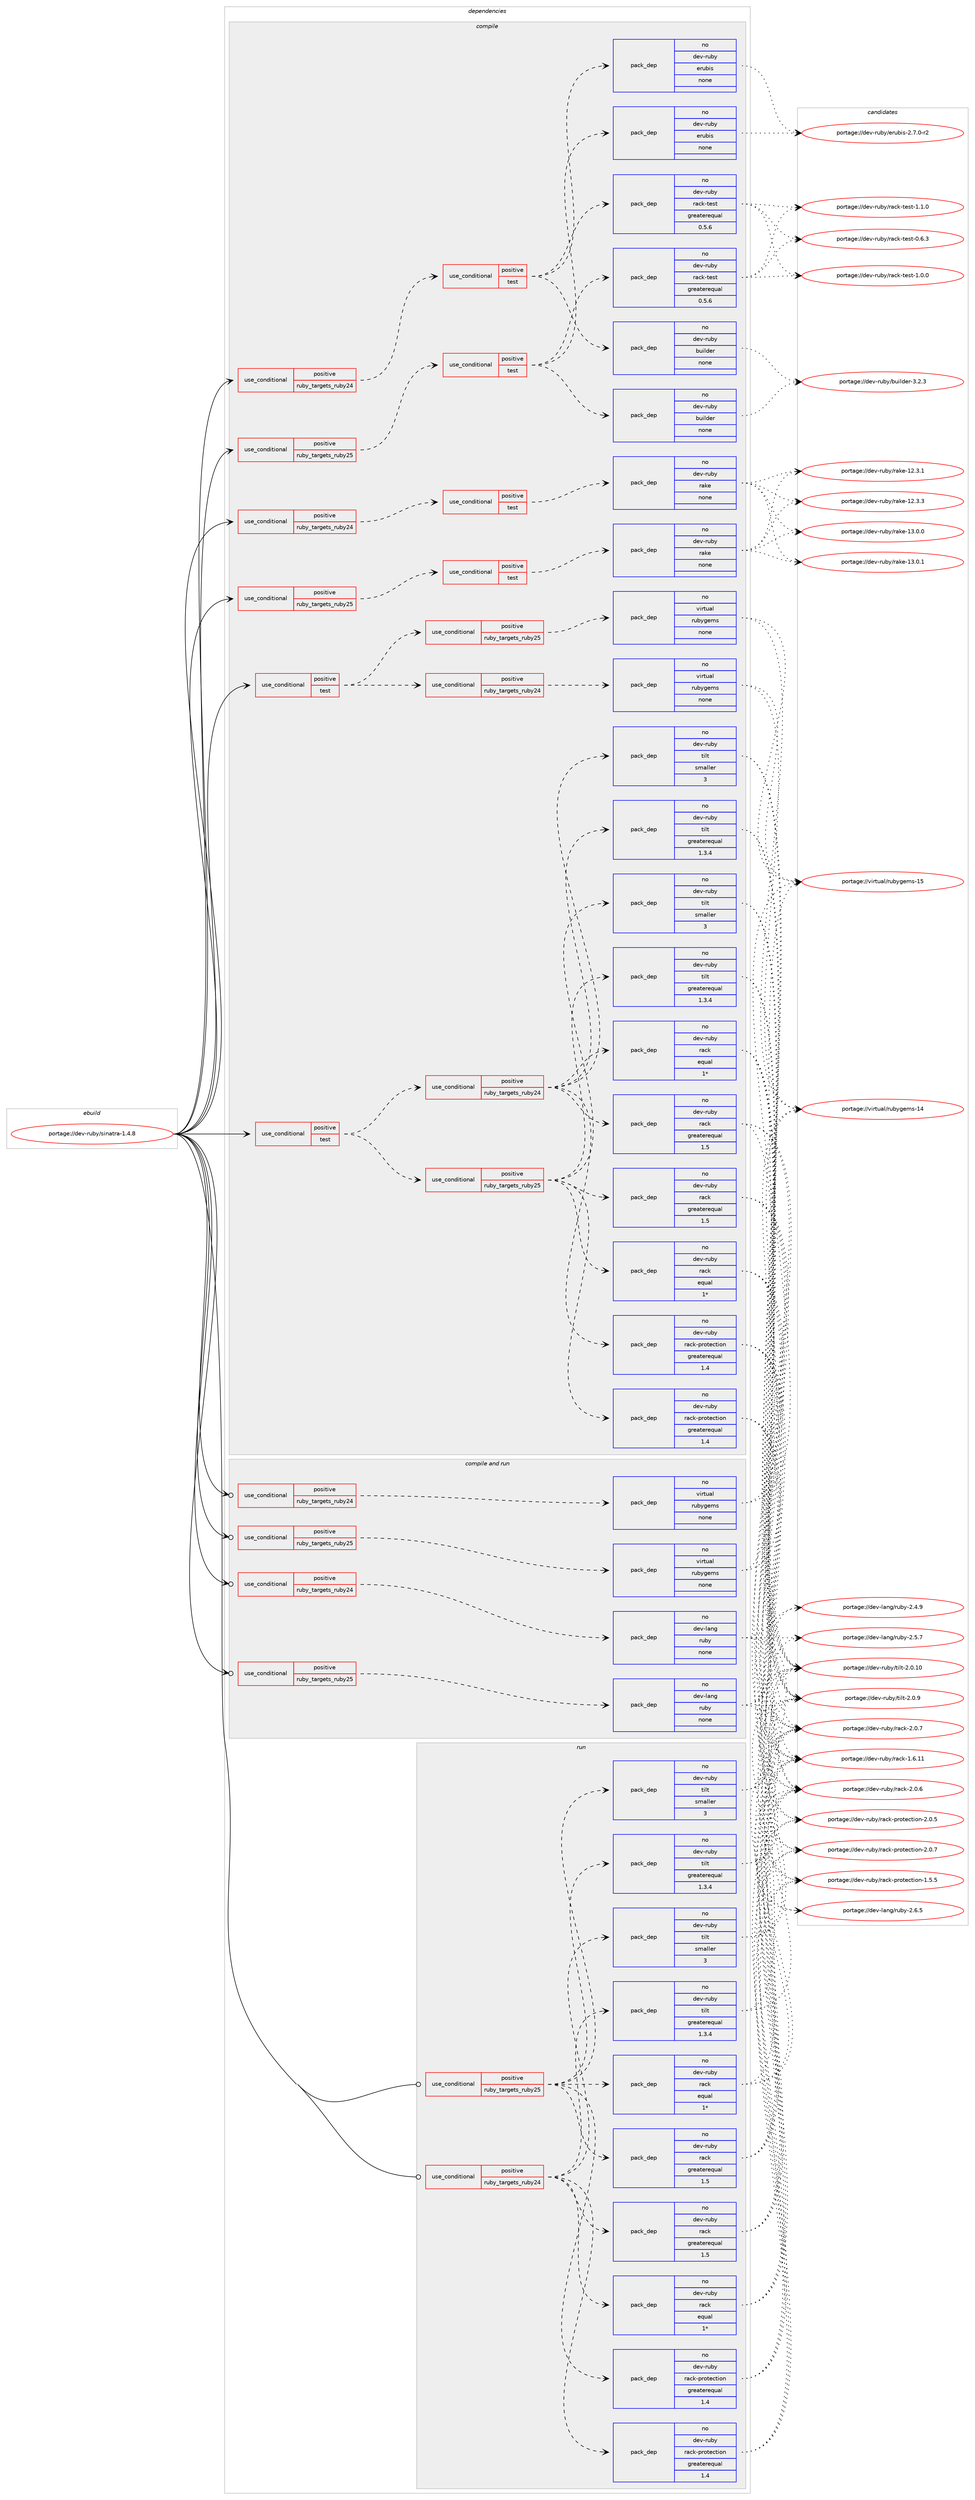 digraph prolog {

# *************
# Graph options
# *************

newrank=true;
concentrate=true;
compound=true;
graph [rankdir=LR,fontname=Helvetica,fontsize=10,ranksep=1.5];#, ranksep=2.5, nodesep=0.2];
edge  [arrowhead=vee];
node  [fontname=Helvetica,fontsize=10];

# **********
# The ebuild
# **********

subgraph cluster_leftcol {
color=gray;
rank=same;
label=<<i>ebuild</i>>;
id [label="portage://dev-ruby/sinatra-1.4.8", color=red, width=4, href="../dev-ruby/sinatra-1.4.8.svg"];
}

# ****************
# The dependencies
# ****************

subgraph cluster_midcol {
color=gray;
label=<<i>dependencies</i>>;
subgraph cluster_compile {
fillcolor="#eeeeee";
style=filled;
label=<<i>compile</i>>;
subgraph cond66537 {
dependency250085 [label=<<TABLE BORDER="0" CELLBORDER="1" CELLSPACING="0" CELLPADDING="4"><TR><TD ROWSPAN="3" CELLPADDING="10">use_conditional</TD></TR><TR><TD>positive</TD></TR><TR><TD>ruby_targets_ruby24</TD></TR></TABLE>>, shape=none, color=red];
subgraph cond66538 {
dependency250086 [label=<<TABLE BORDER="0" CELLBORDER="1" CELLSPACING="0" CELLPADDING="4"><TR><TD ROWSPAN="3" CELLPADDING="10">use_conditional</TD></TR><TR><TD>positive</TD></TR><TR><TD>test</TD></TR></TABLE>>, shape=none, color=red];
subgraph pack179987 {
dependency250087 [label=<<TABLE BORDER="0" CELLBORDER="1" CELLSPACING="0" CELLPADDING="4" WIDTH="220"><TR><TD ROWSPAN="6" CELLPADDING="30">pack_dep</TD></TR><TR><TD WIDTH="110">no</TD></TR><TR><TD>dev-ruby</TD></TR><TR><TD>rack-test</TD></TR><TR><TD>greaterequal</TD></TR><TR><TD>0.5.6</TD></TR></TABLE>>, shape=none, color=blue];
}
dependency250086:e -> dependency250087:w [weight=20,style="dashed",arrowhead="vee"];
subgraph pack179988 {
dependency250088 [label=<<TABLE BORDER="0" CELLBORDER="1" CELLSPACING="0" CELLPADDING="4" WIDTH="220"><TR><TD ROWSPAN="6" CELLPADDING="30">pack_dep</TD></TR><TR><TD WIDTH="110">no</TD></TR><TR><TD>dev-ruby</TD></TR><TR><TD>erubis</TD></TR><TR><TD>none</TD></TR><TR><TD></TD></TR></TABLE>>, shape=none, color=blue];
}
dependency250086:e -> dependency250088:w [weight=20,style="dashed",arrowhead="vee"];
subgraph pack179989 {
dependency250089 [label=<<TABLE BORDER="0" CELLBORDER="1" CELLSPACING="0" CELLPADDING="4" WIDTH="220"><TR><TD ROWSPAN="6" CELLPADDING="30">pack_dep</TD></TR><TR><TD WIDTH="110">no</TD></TR><TR><TD>dev-ruby</TD></TR><TR><TD>builder</TD></TR><TR><TD>none</TD></TR><TR><TD></TD></TR></TABLE>>, shape=none, color=blue];
}
dependency250086:e -> dependency250089:w [weight=20,style="dashed",arrowhead="vee"];
}
dependency250085:e -> dependency250086:w [weight=20,style="dashed",arrowhead="vee"];
}
id:e -> dependency250085:w [weight=20,style="solid",arrowhead="vee"];
subgraph cond66539 {
dependency250090 [label=<<TABLE BORDER="0" CELLBORDER="1" CELLSPACING="0" CELLPADDING="4"><TR><TD ROWSPAN="3" CELLPADDING="10">use_conditional</TD></TR><TR><TD>positive</TD></TR><TR><TD>ruby_targets_ruby24</TD></TR></TABLE>>, shape=none, color=red];
subgraph cond66540 {
dependency250091 [label=<<TABLE BORDER="0" CELLBORDER="1" CELLSPACING="0" CELLPADDING="4"><TR><TD ROWSPAN="3" CELLPADDING="10">use_conditional</TD></TR><TR><TD>positive</TD></TR><TR><TD>test</TD></TR></TABLE>>, shape=none, color=red];
subgraph pack179990 {
dependency250092 [label=<<TABLE BORDER="0" CELLBORDER="1" CELLSPACING="0" CELLPADDING="4" WIDTH="220"><TR><TD ROWSPAN="6" CELLPADDING="30">pack_dep</TD></TR><TR><TD WIDTH="110">no</TD></TR><TR><TD>dev-ruby</TD></TR><TR><TD>rake</TD></TR><TR><TD>none</TD></TR><TR><TD></TD></TR></TABLE>>, shape=none, color=blue];
}
dependency250091:e -> dependency250092:w [weight=20,style="dashed",arrowhead="vee"];
}
dependency250090:e -> dependency250091:w [weight=20,style="dashed",arrowhead="vee"];
}
id:e -> dependency250090:w [weight=20,style="solid",arrowhead="vee"];
subgraph cond66541 {
dependency250093 [label=<<TABLE BORDER="0" CELLBORDER="1" CELLSPACING="0" CELLPADDING="4"><TR><TD ROWSPAN="3" CELLPADDING="10">use_conditional</TD></TR><TR><TD>positive</TD></TR><TR><TD>ruby_targets_ruby25</TD></TR></TABLE>>, shape=none, color=red];
subgraph cond66542 {
dependency250094 [label=<<TABLE BORDER="0" CELLBORDER="1" CELLSPACING="0" CELLPADDING="4"><TR><TD ROWSPAN="3" CELLPADDING="10">use_conditional</TD></TR><TR><TD>positive</TD></TR><TR><TD>test</TD></TR></TABLE>>, shape=none, color=red];
subgraph pack179991 {
dependency250095 [label=<<TABLE BORDER="0" CELLBORDER="1" CELLSPACING="0" CELLPADDING="4" WIDTH="220"><TR><TD ROWSPAN="6" CELLPADDING="30">pack_dep</TD></TR><TR><TD WIDTH="110">no</TD></TR><TR><TD>dev-ruby</TD></TR><TR><TD>rack-test</TD></TR><TR><TD>greaterequal</TD></TR><TR><TD>0.5.6</TD></TR></TABLE>>, shape=none, color=blue];
}
dependency250094:e -> dependency250095:w [weight=20,style="dashed",arrowhead="vee"];
subgraph pack179992 {
dependency250096 [label=<<TABLE BORDER="0" CELLBORDER="1" CELLSPACING="0" CELLPADDING="4" WIDTH="220"><TR><TD ROWSPAN="6" CELLPADDING="30">pack_dep</TD></TR><TR><TD WIDTH="110">no</TD></TR><TR><TD>dev-ruby</TD></TR><TR><TD>erubis</TD></TR><TR><TD>none</TD></TR><TR><TD></TD></TR></TABLE>>, shape=none, color=blue];
}
dependency250094:e -> dependency250096:w [weight=20,style="dashed",arrowhead="vee"];
subgraph pack179993 {
dependency250097 [label=<<TABLE BORDER="0" CELLBORDER="1" CELLSPACING="0" CELLPADDING="4" WIDTH="220"><TR><TD ROWSPAN="6" CELLPADDING="30">pack_dep</TD></TR><TR><TD WIDTH="110">no</TD></TR><TR><TD>dev-ruby</TD></TR><TR><TD>builder</TD></TR><TR><TD>none</TD></TR><TR><TD></TD></TR></TABLE>>, shape=none, color=blue];
}
dependency250094:e -> dependency250097:w [weight=20,style="dashed",arrowhead="vee"];
}
dependency250093:e -> dependency250094:w [weight=20,style="dashed",arrowhead="vee"];
}
id:e -> dependency250093:w [weight=20,style="solid",arrowhead="vee"];
subgraph cond66543 {
dependency250098 [label=<<TABLE BORDER="0" CELLBORDER="1" CELLSPACING="0" CELLPADDING="4"><TR><TD ROWSPAN="3" CELLPADDING="10">use_conditional</TD></TR><TR><TD>positive</TD></TR><TR><TD>ruby_targets_ruby25</TD></TR></TABLE>>, shape=none, color=red];
subgraph cond66544 {
dependency250099 [label=<<TABLE BORDER="0" CELLBORDER="1" CELLSPACING="0" CELLPADDING="4"><TR><TD ROWSPAN="3" CELLPADDING="10">use_conditional</TD></TR><TR><TD>positive</TD></TR><TR><TD>test</TD></TR></TABLE>>, shape=none, color=red];
subgraph pack179994 {
dependency250100 [label=<<TABLE BORDER="0" CELLBORDER="1" CELLSPACING="0" CELLPADDING="4" WIDTH="220"><TR><TD ROWSPAN="6" CELLPADDING="30">pack_dep</TD></TR><TR><TD WIDTH="110">no</TD></TR><TR><TD>dev-ruby</TD></TR><TR><TD>rake</TD></TR><TR><TD>none</TD></TR><TR><TD></TD></TR></TABLE>>, shape=none, color=blue];
}
dependency250099:e -> dependency250100:w [weight=20,style="dashed",arrowhead="vee"];
}
dependency250098:e -> dependency250099:w [weight=20,style="dashed",arrowhead="vee"];
}
id:e -> dependency250098:w [weight=20,style="solid",arrowhead="vee"];
subgraph cond66545 {
dependency250101 [label=<<TABLE BORDER="0" CELLBORDER="1" CELLSPACING="0" CELLPADDING="4"><TR><TD ROWSPAN="3" CELLPADDING="10">use_conditional</TD></TR><TR><TD>positive</TD></TR><TR><TD>test</TD></TR></TABLE>>, shape=none, color=red];
subgraph cond66546 {
dependency250102 [label=<<TABLE BORDER="0" CELLBORDER="1" CELLSPACING="0" CELLPADDING="4"><TR><TD ROWSPAN="3" CELLPADDING="10">use_conditional</TD></TR><TR><TD>positive</TD></TR><TR><TD>ruby_targets_ruby24</TD></TR></TABLE>>, shape=none, color=red];
subgraph pack179995 {
dependency250103 [label=<<TABLE BORDER="0" CELLBORDER="1" CELLSPACING="0" CELLPADDING="4" WIDTH="220"><TR><TD ROWSPAN="6" CELLPADDING="30">pack_dep</TD></TR><TR><TD WIDTH="110">no</TD></TR><TR><TD>dev-ruby</TD></TR><TR><TD>rack</TD></TR><TR><TD>equal</TD></TR><TR><TD>1*</TD></TR></TABLE>>, shape=none, color=blue];
}
dependency250102:e -> dependency250103:w [weight=20,style="dashed",arrowhead="vee"];
subgraph pack179996 {
dependency250104 [label=<<TABLE BORDER="0" CELLBORDER="1" CELLSPACING="0" CELLPADDING="4" WIDTH="220"><TR><TD ROWSPAN="6" CELLPADDING="30">pack_dep</TD></TR><TR><TD WIDTH="110">no</TD></TR><TR><TD>dev-ruby</TD></TR><TR><TD>rack</TD></TR><TR><TD>greaterequal</TD></TR><TR><TD>1.5</TD></TR></TABLE>>, shape=none, color=blue];
}
dependency250102:e -> dependency250104:w [weight=20,style="dashed",arrowhead="vee"];
subgraph pack179997 {
dependency250105 [label=<<TABLE BORDER="0" CELLBORDER="1" CELLSPACING="0" CELLPADDING="4" WIDTH="220"><TR><TD ROWSPAN="6" CELLPADDING="30">pack_dep</TD></TR><TR><TD WIDTH="110">no</TD></TR><TR><TD>dev-ruby</TD></TR><TR><TD>rack-protection</TD></TR><TR><TD>greaterequal</TD></TR><TR><TD>1.4</TD></TR></TABLE>>, shape=none, color=blue];
}
dependency250102:e -> dependency250105:w [weight=20,style="dashed",arrowhead="vee"];
subgraph pack179998 {
dependency250106 [label=<<TABLE BORDER="0" CELLBORDER="1" CELLSPACING="0" CELLPADDING="4" WIDTH="220"><TR><TD ROWSPAN="6" CELLPADDING="30">pack_dep</TD></TR><TR><TD WIDTH="110">no</TD></TR><TR><TD>dev-ruby</TD></TR><TR><TD>tilt</TD></TR><TR><TD>greaterequal</TD></TR><TR><TD>1.3.4</TD></TR></TABLE>>, shape=none, color=blue];
}
dependency250102:e -> dependency250106:w [weight=20,style="dashed",arrowhead="vee"];
subgraph pack179999 {
dependency250107 [label=<<TABLE BORDER="0" CELLBORDER="1" CELLSPACING="0" CELLPADDING="4" WIDTH="220"><TR><TD ROWSPAN="6" CELLPADDING="30">pack_dep</TD></TR><TR><TD WIDTH="110">no</TD></TR><TR><TD>dev-ruby</TD></TR><TR><TD>tilt</TD></TR><TR><TD>smaller</TD></TR><TR><TD>3</TD></TR></TABLE>>, shape=none, color=blue];
}
dependency250102:e -> dependency250107:w [weight=20,style="dashed",arrowhead="vee"];
}
dependency250101:e -> dependency250102:w [weight=20,style="dashed",arrowhead="vee"];
subgraph cond66547 {
dependency250108 [label=<<TABLE BORDER="0" CELLBORDER="1" CELLSPACING="0" CELLPADDING="4"><TR><TD ROWSPAN="3" CELLPADDING="10">use_conditional</TD></TR><TR><TD>positive</TD></TR><TR><TD>ruby_targets_ruby25</TD></TR></TABLE>>, shape=none, color=red];
subgraph pack180000 {
dependency250109 [label=<<TABLE BORDER="0" CELLBORDER="1" CELLSPACING="0" CELLPADDING="4" WIDTH="220"><TR><TD ROWSPAN="6" CELLPADDING="30">pack_dep</TD></TR><TR><TD WIDTH="110">no</TD></TR><TR><TD>dev-ruby</TD></TR><TR><TD>rack</TD></TR><TR><TD>equal</TD></TR><TR><TD>1*</TD></TR></TABLE>>, shape=none, color=blue];
}
dependency250108:e -> dependency250109:w [weight=20,style="dashed",arrowhead="vee"];
subgraph pack180001 {
dependency250110 [label=<<TABLE BORDER="0" CELLBORDER="1" CELLSPACING="0" CELLPADDING="4" WIDTH="220"><TR><TD ROWSPAN="6" CELLPADDING="30">pack_dep</TD></TR><TR><TD WIDTH="110">no</TD></TR><TR><TD>dev-ruby</TD></TR><TR><TD>rack</TD></TR><TR><TD>greaterequal</TD></TR><TR><TD>1.5</TD></TR></TABLE>>, shape=none, color=blue];
}
dependency250108:e -> dependency250110:w [weight=20,style="dashed",arrowhead="vee"];
subgraph pack180002 {
dependency250111 [label=<<TABLE BORDER="0" CELLBORDER="1" CELLSPACING="0" CELLPADDING="4" WIDTH="220"><TR><TD ROWSPAN="6" CELLPADDING="30">pack_dep</TD></TR><TR><TD WIDTH="110">no</TD></TR><TR><TD>dev-ruby</TD></TR><TR><TD>rack-protection</TD></TR><TR><TD>greaterequal</TD></TR><TR><TD>1.4</TD></TR></TABLE>>, shape=none, color=blue];
}
dependency250108:e -> dependency250111:w [weight=20,style="dashed",arrowhead="vee"];
subgraph pack180003 {
dependency250112 [label=<<TABLE BORDER="0" CELLBORDER="1" CELLSPACING="0" CELLPADDING="4" WIDTH="220"><TR><TD ROWSPAN="6" CELLPADDING="30">pack_dep</TD></TR><TR><TD WIDTH="110">no</TD></TR><TR><TD>dev-ruby</TD></TR><TR><TD>tilt</TD></TR><TR><TD>greaterequal</TD></TR><TR><TD>1.3.4</TD></TR></TABLE>>, shape=none, color=blue];
}
dependency250108:e -> dependency250112:w [weight=20,style="dashed",arrowhead="vee"];
subgraph pack180004 {
dependency250113 [label=<<TABLE BORDER="0" CELLBORDER="1" CELLSPACING="0" CELLPADDING="4" WIDTH="220"><TR><TD ROWSPAN="6" CELLPADDING="30">pack_dep</TD></TR><TR><TD WIDTH="110">no</TD></TR><TR><TD>dev-ruby</TD></TR><TR><TD>tilt</TD></TR><TR><TD>smaller</TD></TR><TR><TD>3</TD></TR></TABLE>>, shape=none, color=blue];
}
dependency250108:e -> dependency250113:w [weight=20,style="dashed",arrowhead="vee"];
}
dependency250101:e -> dependency250108:w [weight=20,style="dashed",arrowhead="vee"];
}
id:e -> dependency250101:w [weight=20,style="solid",arrowhead="vee"];
subgraph cond66548 {
dependency250114 [label=<<TABLE BORDER="0" CELLBORDER="1" CELLSPACING="0" CELLPADDING="4"><TR><TD ROWSPAN="3" CELLPADDING="10">use_conditional</TD></TR><TR><TD>positive</TD></TR><TR><TD>test</TD></TR></TABLE>>, shape=none, color=red];
subgraph cond66549 {
dependency250115 [label=<<TABLE BORDER="0" CELLBORDER="1" CELLSPACING="0" CELLPADDING="4"><TR><TD ROWSPAN="3" CELLPADDING="10">use_conditional</TD></TR><TR><TD>positive</TD></TR><TR><TD>ruby_targets_ruby24</TD></TR></TABLE>>, shape=none, color=red];
subgraph pack180005 {
dependency250116 [label=<<TABLE BORDER="0" CELLBORDER="1" CELLSPACING="0" CELLPADDING="4" WIDTH="220"><TR><TD ROWSPAN="6" CELLPADDING="30">pack_dep</TD></TR><TR><TD WIDTH="110">no</TD></TR><TR><TD>virtual</TD></TR><TR><TD>rubygems</TD></TR><TR><TD>none</TD></TR><TR><TD></TD></TR></TABLE>>, shape=none, color=blue];
}
dependency250115:e -> dependency250116:w [weight=20,style="dashed",arrowhead="vee"];
}
dependency250114:e -> dependency250115:w [weight=20,style="dashed",arrowhead="vee"];
subgraph cond66550 {
dependency250117 [label=<<TABLE BORDER="0" CELLBORDER="1" CELLSPACING="0" CELLPADDING="4"><TR><TD ROWSPAN="3" CELLPADDING="10">use_conditional</TD></TR><TR><TD>positive</TD></TR><TR><TD>ruby_targets_ruby25</TD></TR></TABLE>>, shape=none, color=red];
subgraph pack180006 {
dependency250118 [label=<<TABLE BORDER="0" CELLBORDER="1" CELLSPACING="0" CELLPADDING="4" WIDTH="220"><TR><TD ROWSPAN="6" CELLPADDING="30">pack_dep</TD></TR><TR><TD WIDTH="110">no</TD></TR><TR><TD>virtual</TD></TR><TR><TD>rubygems</TD></TR><TR><TD>none</TD></TR><TR><TD></TD></TR></TABLE>>, shape=none, color=blue];
}
dependency250117:e -> dependency250118:w [weight=20,style="dashed",arrowhead="vee"];
}
dependency250114:e -> dependency250117:w [weight=20,style="dashed",arrowhead="vee"];
}
id:e -> dependency250114:w [weight=20,style="solid",arrowhead="vee"];
}
subgraph cluster_compileandrun {
fillcolor="#eeeeee";
style=filled;
label=<<i>compile and run</i>>;
subgraph cond66551 {
dependency250119 [label=<<TABLE BORDER="0" CELLBORDER="1" CELLSPACING="0" CELLPADDING="4"><TR><TD ROWSPAN="3" CELLPADDING="10">use_conditional</TD></TR><TR><TD>positive</TD></TR><TR><TD>ruby_targets_ruby24</TD></TR></TABLE>>, shape=none, color=red];
subgraph pack180007 {
dependency250120 [label=<<TABLE BORDER="0" CELLBORDER="1" CELLSPACING="0" CELLPADDING="4" WIDTH="220"><TR><TD ROWSPAN="6" CELLPADDING="30">pack_dep</TD></TR><TR><TD WIDTH="110">no</TD></TR><TR><TD>dev-lang</TD></TR><TR><TD>ruby</TD></TR><TR><TD>none</TD></TR><TR><TD></TD></TR></TABLE>>, shape=none, color=blue];
}
dependency250119:e -> dependency250120:w [weight=20,style="dashed",arrowhead="vee"];
}
id:e -> dependency250119:w [weight=20,style="solid",arrowhead="odotvee"];
subgraph cond66552 {
dependency250121 [label=<<TABLE BORDER="0" CELLBORDER="1" CELLSPACING="0" CELLPADDING="4"><TR><TD ROWSPAN="3" CELLPADDING="10">use_conditional</TD></TR><TR><TD>positive</TD></TR><TR><TD>ruby_targets_ruby24</TD></TR></TABLE>>, shape=none, color=red];
subgraph pack180008 {
dependency250122 [label=<<TABLE BORDER="0" CELLBORDER="1" CELLSPACING="0" CELLPADDING="4" WIDTH="220"><TR><TD ROWSPAN="6" CELLPADDING="30">pack_dep</TD></TR><TR><TD WIDTH="110">no</TD></TR><TR><TD>virtual</TD></TR><TR><TD>rubygems</TD></TR><TR><TD>none</TD></TR><TR><TD></TD></TR></TABLE>>, shape=none, color=blue];
}
dependency250121:e -> dependency250122:w [weight=20,style="dashed",arrowhead="vee"];
}
id:e -> dependency250121:w [weight=20,style="solid",arrowhead="odotvee"];
subgraph cond66553 {
dependency250123 [label=<<TABLE BORDER="0" CELLBORDER="1" CELLSPACING="0" CELLPADDING="4"><TR><TD ROWSPAN="3" CELLPADDING="10">use_conditional</TD></TR><TR><TD>positive</TD></TR><TR><TD>ruby_targets_ruby25</TD></TR></TABLE>>, shape=none, color=red];
subgraph pack180009 {
dependency250124 [label=<<TABLE BORDER="0" CELLBORDER="1" CELLSPACING="0" CELLPADDING="4" WIDTH="220"><TR><TD ROWSPAN="6" CELLPADDING="30">pack_dep</TD></TR><TR><TD WIDTH="110">no</TD></TR><TR><TD>dev-lang</TD></TR><TR><TD>ruby</TD></TR><TR><TD>none</TD></TR><TR><TD></TD></TR></TABLE>>, shape=none, color=blue];
}
dependency250123:e -> dependency250124:w [weight=20,style="dashed",arrowhead="vee"];
}
id:e -> dependency250123:w [weight=20,style="solid",arrowhead="odotvee"];
subgraph cond66554 {
dependency250125 [label=<<TABLE BORDER="0" CELLBORDER="1" CELLSPACING="0" CELLPADDING="4"><TR><TD ROWSPAN="3" CELLPADDING="10">use_conditional</TD></TR><TR><TD>positive</TD></TR><TR><TD>ruby_targets_ruby25</TD></TR></TABLE>>, shape=none, color=red];
subgraph pack180010 {
dependency250126 [label=<<TABLE BORDER="0" CELLBORDER="1" CELLSPACING="0" CELLPADDING="4" WIDTH="220"><TR><TD ROWSPAN="6" CELLPADDING="30">pack_dep</TD></TR><TR><TD WIDTH="110">no</TD></TR><TR><TD>virtual</TD></TR><TR><TD>rubygems</TD></TR><TR><TD>none</TD></TR><TR><TD></TD></TR></TABLE>>, shape=none, color=blue];
}
dependency250125:e -> dependency250126:w [weight=20,style="dashed",arrowhead="vee"];
}
id:e -> dependency250125:w [weight=20,style="solid",arrowhead="odotvee"];
}
subgraph cluster_run {
fillcolor="#eeeeee";
style=filled;
label=<<i>run</i>>;
subgraph cond66555 {
dependency250127 [label=<<TABLE BORDER="0" CELLBORDER="1" CELLSPACING="0" CELLPADDING="4"><TR><TD ROWSPAN="3" CELLPADDING="10">use_conditional</TD></TR><TR><TD>positive</TD></TR><TR><TD>ruby_targets_ruby24</TD></TR></TABLE>>, shape=none, color=red];
subgraph pack180011 {
dependency250128 [label=<<TABLE BORDER="0" CELLBORDER="1" CELLSPACING="0" CELLPADDING="4" WIDTH="220"><TR><TD ROWSPAN="6" CELLPADDING="30">pack_dep</TD></TR><TR><TD WIDTH="110">no</TD></TR><TR><TD>dev-ruby</TD></TR><TR><TD>rack</TD></TR><TR><TD>equal</TD></TR><TR><TD>1*</TD></TR></TABLE>>, shape=none, color=blue];
}
dependency250127:e -> dependency250128:w [weight=20,style="dashed",arrowhead="vee"];
subgraph pack180012 {
dependency250129 [label=<<TABLE BORDER="0" CELLBORDER="1" CELLSPACING="0" CELLPADDING="4" WIDTH="220"><TR><TD ROWSPAN="6" CELLPADDING="30">pack_dep</TD></TR><TR><TD WIDTH="110">no</TD></TR><TR><TD>dev-ruby</TD></TR><TR><TD>rack</TD></TR><TR><TD>greaterequal</TD></TR><TR><TD>1.5</TD></TR></TABLE>>, shape=none, color=blue];
}
dependency250127:e -> dependency250129:w [weight=20,style="dashed",arrowhead="vee"];
subgraph pack180013 {
dependency250130 [label=<<TABLE BORDER="0" CELLBORDER="1" CELLSPACING="0" CELLPADDING="4" WIDTH="220"><TR><TD ROWSPAN="6" CELLPADDING="30">pack_dep</TD></TR><TR><TD WIDTH="110">no</TD></TR><TR><TD>dev-ruby</TD></TR><TR><TD>rack-protection</TD></TR><TR><TD>greaterequal</TD></TR><TR><TD>1.4</TD></TR></TABLE>>, shape=none, color=blue];
}
dependency250127:e -> dependency250130:w [weight=20,style="dashed",arrowhead="vee"];
subgraph pack180014 {
dependency250131 [label=<<TABLE BORDER="0" CELLBORDER="1" CELLSPACING="0" CELLPADDING="4" WIDTH="220"><TR><TD ROWSPAN="6" CELLPADDING="30">pack_dep</TD></TR><TR><TD WIDTH="110">no</TD></TR><TR><TD>dev-ruby</TD></TR><TR><TD>tilt</TD></TR><TR><TD>greaterequal</TD></TR><TR><TD>1.3.4</TD></TR></TABLE>>, shape=none, color=blue];
}
dependency250127:e -> dependency250131:w [weight=20,style="dashed",arrowhead="vee"];
subgraph pack180015 {
dependency250132 [label=<<TABLE BORDER="0" CELLBORDER="1" CELLSPACING="0" CELLPADDING="4" WIDTH="220"><TR><TD ROWSPAN="6" CELLPADDING="30">pack_dep</TD></TR><TR><TD WIDTH="110">no</TD></TR><TR><TD>dev-ruby</TD></TR><TR><TD>tilt</TD></TR><TR><TD>smaller</TD></TR><TR><TD>3</TD></TR></TABLE>>, shape=none, color=blue];
}
dependency250127:e -> dependency250132:w [weight=20,style="dashed",arrowhead="vee"];
}
id:e -> dependency250127:w [weight=20,style="solid",arrowhead="odot"];
subgraph cond66556 {
dependency250133 [label=<<TABLE BORDER="0" CELLBORDER="1" CELLSPACING="0" CELLPADDING="4"><TR><TD ROWSPAN="3" CELLPADDING="10">use_conditional</TD></TR><TR><TD>positive</TD></TR><TR><TD>ruby_targets_ruby25</TD></TR></TABLE>>, shape=none, color=red];
subgraph pack180016 {
dependency250134 [label=<<TABLE BORDER="0" CELLBORDER="1" CELLSPACING="0" CELLPADDING="4" WIDTH="220"><TR><TD ROWSPAN="6" CELLPADDING="30">pack_dep</TD></TR><TR><TD WIDTH="110">no</TD></TR><TR><TD>dev-ruby</TD></TR><TR><TD>rack</TD></TR><TR><TD>equal</TD></TR><TR><TD>1*</TD></TR></TABLE>>, shape=none, color=blue];
}
dependency250133:e -> dependency250134:w [weight=20,style="dashed",arrowhead="vee"];
subgraph pack180017 {
dependency250135 [label=<<TABLE BORDER="0" CELLBORDER="1" CELLSPACING="0" CELLPADDING="4" WIDTH="220"><TR><TD ROWSPAN="6" CELLPADDING="30">pack_dep</TD></TR><TR><TD WIDTH="110">no</TD></TR><TR><TD>dev-ruby</TD></TR><TR><TD>rack</TD></TR><TR><TD>greaterequal</TD></TR><TR><TD>1.5</TD></TR></TABLE>>, shape=none, color=blue];
}
dependency250133:e -> dependency250135:w [weight=20,style="dashed",arrowhead="vee"];
subgraph pack180018 {
dependency250136 [label=<<TABLE BORDER="0" CELLBORDER="1" CELLSPACING="0" CELLPADDING="4" WIDTH="220"><TR><TD ROWSPAN="6" CELLPADDING="30">pack_dep</TD></TR><TR><TD WIDTH="110">no</TD></TR><TR><TD>dev-ruby</TD></TR><TR><TD>rack-protection</TD></TR><TR><TD>greaterequal</TD></TR><TR><TD>1.4</TD></TR></TABLE>>, shape=none, color=blue];
}
dependency250133:e -> dependency250136:w [weight=20,style="dashed",arrowhead="vee"];
subgraph pack180019 {
dependency250137 [label=<<TABLE BORDER="0" CELLBORDER="1" CELLSPACING="0" CELLPADDING="4" WIDTH="220"><TR><TD ROWSPAN="6" CELLPADDING="30">pack_dep</TD></TR><TR><TD WIDTH="110">no</TD></TR><TR><TD>dev-ruby</TD></TR><TR><TD>tilt</TD></TR><TR><TD>greaterequal</TD></TR><TR><TD>1.3.4</TD></TR></TABLE>>, shape=none, color=blue];
}
dependency250133:e -> dependency250137:w [weight=20,style="dashed",arrowhead="vee"];
subgraph pack180020 {
dependency250138 [label=<<TABLE BORDER="0" CELLBORDER="1" CELLSPACING="0" CELLPADDING="4" WIDTH="220"><TR><TD ROWSPAN="6" CELLPADDING="30">pack_dep</TD></TR><TR><TD WIDTH="110">no</TD></TR><TR><TD>dev-ruby</TD></TR><TR><TD>tilt</TD></TR><TR><TD>smaller</TD></TR><TR><TD>3</TD></TR></TABLE>>, shape=none, color=blue];
}
dependency250133:e -> dependency250138:w [weight=20,style="dashed",arrowhead="vee"];
}
id:e -> dependency250133:w [weight=20,style="solid",arrowhead="odot"];
}
}

# **************
# The candidates
# **************

subgraph cluster_choices {
rank=same;
color=gray;
label=<<i>candidates</i>>;

subgraph choice179987 {
color=black;
nodesep=1;
choiceportage100101118451141179812147114979910745116101115116454846544651 [label="portage://dev-ruby/rack-test-0.6.3", color=red, width=4,href="../dev-ruby/rack-test-0.6.3.svg"];
choiceportage100101118451141179812147114979910745116101115116454946484648 [label="portage://dev-ruby/rack-test-1.0.0", color=red, width=4,href="../dev-ruby/rack-test-1.0.0.svg"];
choiceportage100101118451141179812147114979910745116101115116454946494648 [label="portage://dev-ruby/rack-test-1.1.0", color=red, width=4,href="../dev-ruby/rack-test-1.1.0.svg"];
dependency250087:e -> choiceportage100101118451141179812147114979910745116101115116454846544651:w [style=dotted,weight="100"];
dependency250087:e -> choiceportage100101118451141179812147114979910745116101115116454946484648:w [style=dotted,weight="100"];
dependency250087:e -> choiceportage100101118451141179812147114979910745116101115116454946494648:w [style=dotted,weight="100"];
}
subgraph choice179988 {
color=black;
nodesep=1;
choiceportage100101118451141179812147101114117981051154550465546484511450 [label="portage://dev-ruby/erubis-2.7.0-r2", color=red, width=4,href="../dev-ruby/erubis-2.7.0-r2.svg"];
dependency250088:e -> choiceportage100101118451141179812147101114117981051154550465546484511450:w [style=dotted,weight="100"];
}
subgraph choice179989 {
color=black;
nodesep=1;
choiceportage10010111845114117981214798117105108100101114455146504651 [label="portage://dev-ruby/builder-3.2.3", color=red, width=4,href="../dev-ruby/builder-3.2.3.svg"];
dependency250089:e -> choiceportage10010111845114117981214798117105108100101114455146504651:w [style=dotted,weight="100"];
}
subgraph choice179990 {
color=black;
nodesep=1;
choiceportage1001011184511411798121471149710710145495046514649 [label="portage://dev-ruby/rake-12.3.1", color=red, width=4,href="../dev-ruby/rake-12.3.1.svg"];
choiceportage1001011184511411798121471149710710145495046514651 [label="portage://dev-ruby/rake-12.3.3", color=red, width=4,href="../dev-ruby/rake-12.3.3.svg"];
choiceportage1001011184511411798121471149710710145495146484648 [label="portage://dev-ruby/rake-13.0.0", color=red, width=4,href="../dev-ruby/rake-13.0.0.svg"];
choiceportage1001011184511411798121471149710710145495146484649 [label="portage://dev-ruby/rake-13.0.1", color=red, width=4,href="../dev-ruby/rake-13.0.1.svg"];
dependency250092:e -> choiceportage1001011184511411798121471149710710145495046514649:w [style=dotted,weight="100"];
dependency250092:e -> choiceportage1001011184511411798121471149710710145495046514651:w [style=dotted,weight="100"];
dependency250092:e -> choiceportage1001011184511411798121471149710710145495146484648:w [style=dotted,weight="100"];
dependency250092:e -> choiceportage1001011184511411798121471149710710145495146484649:w [style=dotted,weight="100"];
}
subgraph choice179991 {
color=black;
nodesep=1;
choiceportage100101118451141179812147114979910745116101115116454846544651 [label="portage://dev-ruby/rack-test-0.6.3", color=red, width=4,href="../dev-ruby/rack-test-0.6.3.svg"];
choiceportage100101118451141179812147114979910745116101115116454946484648 [label="portage://dev-ruby/rack-test-1.0.0", color=red, width=4,href="../dev-ruby/rack-test-1.0.0.svg"];
choiceportage100101118451141179812147114979910745116101115116454946494648 [label="portage://dev-ruby/rack-test-1.1.0", color=red, width=4,href="../dev-ruby/rack-test-1.1.0.svg"];
dependency250095:e -> choiceportage100101118451141179812147114979910745116101115116454846544651:w [style=dotted,weight="100"];
dependency250095:e -> choiceportage100101118451141179812147114979910745116101115116454946484648:w [style=dotted,weight="100"];
dependency250095:e -> choiceportage100101118451141179812147114979910745116101115116454946494648:w [style=dotted,weight="100"];
}
subgraph choice179992 {
color=black;
nodesep=1;
choiceportage100101118451141179812147101114117981051154550465546484511450 [label="portage://dev-ruby/erubis-2.7.0-r2", color=red, width=4,href="../dev-ruby/erubis-2.7.0-r2.svg"];
dependency250096:e -> choiceportage100101118451141179812147101114117981051154550465546484511450:w [style=dotted,weight="100"];
}
subgraph choice179993 {
color=black;
nodesep=1;
choiceportage10010111845114117981214798117105108100101114455146504651 [label="portage://dev-ruby/builder-3.2.3", color=red, width=4,href="../dev-ruby/builder-3.2.3.svg"];
dependency250097:e -> choiceportage10010111845114117981214798117105108100101114455146504651:w [style=dotted,weight="100"];
}
subgraph choice179994 {
color=black;
nodesep=1;
choiceportage1001011184511411798121471149710710145495046514649 [label="portage://dev-ruby/rake-12.3.1", color=red, width=4,href="../dev-ruby/rake-12.3.1.svg"];
choiceportage1001011184511411798121471149710710145495046514651 [label="portage://dev-ruby/rake-12.3.3", color=red, width=4,href="../dev-ruby/rake-12.3.3.svg"];
choiceportage1001011184511411798121471149710710145495146484648 [label="portage://dev-ruby/rake-13.0.0", color=red, width=4,href="../dev-ruby/rake-13.0.0.svg"];
choiceportage1001011184511411798121471149710710145495146484649 [label="portage://dev-ruby/rake-13.0.1", color=red, width=4,href="../dev-ruby/rake-13.0.1.svg"];
dependency250100:e -> choiceportage1001011184511411798121471149710710145495046514649:w [style=dotted,weight="100"];
dependency250100:e -> choiceportage1001011184511411798121471149710710145495046514651:w [style=dotted,weight="100"];
dependency250100:e -> choiceportage1001011184511411798121471149710710145495146484648:w [style=dotted,weight="100"];
dependency250100:e -> choiceportage1001011184511411798121471149710710145495146484649:w [style=dotted,weight="100"];
}
subgraph choice179995 {
color=black;
nodesep=1;
choiceportage100101118451141179812147114979910745494654464949 [label="portage://dev-ruby/rack-1.6.11", color=red, width=4,href="../dev-ruby/rack-1.6.11.svg"];
choiceportage1001011184511411798121471149799107455046484654 [label="portage://dev-ruby/rack-2.0.6", color=red, width=4,href="../dev-ruby/rack-2.0.6.svg"];
choiceportage1001011184511411798121471149799107455046484655 [label="portage://dev-ruby/rack-2.0.7", color=red, width=4,href="../dev-ruby/rack-2.0.7.svg"];
dependency250103:e -> choiceportage100101118451141179812147114979910745494654464949:w [style=dotted,weight="100"];
dependency250103:e -> choiceportage1001011184511411798121471149799107455046484654:w [style=dotted,weight="100"];
dependency250103:e -> choiceportage1001011184511411798121471149799107455046484655:w [style=dotted,weight="100"];
}
subgraph choice179996 {
color=black;
nodesep=1;
choiceportage100101118451141179812147114979910745494654464949 [label="portage://dev-ruby/rack-1.6.11", color=red, width=4,href="../dev-ruby/rack-1.6.11.svg"];
choiceportage1001011184511411798121471149799107455046484654 [label="portage://dev-ruby/rack-2.0.6", color=red, width=4,href="../dev-ruby/rack-2.0.6.svg"];
choiceportage1001011184511411798121471149799107455046484655 [label="portage://dev-ruby/rack-2.0.7", color=red, width=4,href="../dev-ruby/rack-2.0.7.svg"];
dependency250104:e -> choiceportage100101118451141179812147114979910745494654464949:w [style=dotted,weight="100"];
dependency250104:e -> choiceportage1001011184511411798121471149799107455046484654:w [style=dotted,weight="100"];
dependency250104:e -> choiceportage1001011184511411798121471149799107455046484655:w [style=dotted,weight="100"];
}
subgraph choice179997 {
color=black;
nodesep=1;
choiceportage10010111845114117981214711497991074511211411111610199116105111110454946534653 [label="portage://dev-ruby/rack-protection-1.5.5", color=red, width=4,href="../dev-ruby/rack-protection-1.5.5.svg"];
choiceportage10010111845114117981214711497991074511211411111610199116105111110455046484653 [label="portage://dev-ruby/rack-protection-2.0.5", color=red, width=4,href="../dev-ruby/rack-protection-2.0.5.svg"];
choiceportage10010111845114117981214711497991074511211411111610199116105111110455046484655 [label="portage://dev-ruby/rack-protection-2.0.7", color=red, width=4,href="../dev-ruby/rack-protection-2.0.7.svg"];
dependency250105:e -> choiceportage10010111845114117981214711497991074511211411111610199116105111110454946534653:w [style=dotted,weight="100"];
dependency250105:e -> choiceportage10010111845114117981214711497991074511211411111610199116105111110455046484653:w [style=dotted,weight="100"];
dependency250105:e -> choiceportage10010111845114117981214711497991074511211411111610199116105111110455046484655:w [style=dotted,weight="100"];
}
subgraph choice179998 {
color=black;
nodesep=1;
choiceportage10010111845114117981214711610510811645504648464948 [label="portage://dev-ruby/tilt-2.0.10", color=red, width=4,href="../dev-ruby/tilt-2.0.10.svg"];
choiceportage100101118451141179812147116105108116455046484657 [label="portage://dev-ruby/tilt-2.0.9", color=red, width=4,href="../dev-ruby/tilt-2.0.9.svg"];
dependency250106:e -> choiceportage10010111845114117981214711610510811645504648464948:w [style=dotted,weight="100"];
dependency250106:e -> choiceportage100101118451141179812147116105108116455046484657:w [style=dotted,weight="100"];
}
subgraph choice179999 {
color=black;
nodesep=1;
choiceportage10010111845114117981214711610510811645504648464948 [label="portage://dev-ruby/tilt-2.0.10", color=red, width=4,href="../dev-ruby/tilt-2.0.10.svg"];
choiceportage100101118451141179812147116105108116455046484657 [label="portage://dev-ruby/tilt-2.0.9", color=red, width=4,href="../dev-ruby/tilt-2.0.9.svg"];
dependency250107:e -> choiceportage10010111845114117981214711610510811645504648464948:w [style=dotted,weight="100"];
dependency250107:e -> choiceportage100101118451141179812147116105108116455046484657:w [style=dotted,weight="100"];
}
subgraph choice180000 {
color=black;
nodesep=1;
choiceportage100101118451141179812147114979910745494654464949 [label="portage://dev-ruby/rack-1.6.11", color=red, width=4,href="../dev-ruby/rack-1.6.11.svg"];
choiceportage1001011184511411798121471149799107455046484654 [label="portage://dev-ruby/rack-2.0.6", color=red, width=4,href="../dev-ruby/rack-2.0.6.svg"];
choiceportage1001011184511411798121471149799107455046484655 [label="portage://dev-ruby/rack-2.0.7", color=red, width=4,href="../dev-ruby/rack-2.0.7.svg"];
dependency250109:e -> choiceportage100101118451141179812147114979910745494654464949:w [style=dotted,weight="100"];
dependency250109:e -> choiceportage1001011184511411798121471149799107455046484654:w [style=dotted,weight="100"];
dependency250109:e -> choiceportage1001011184511411798121471149799107455046484655:w [style=dotted,weight="100"];
}
subgraph choice180001 {
color=black;
nodesep=1;
choiceportage100101118451141179812147114979910745494654464949 [label="portage://dev-ruby/rack-1.6.11", color=red, width=4,href="../dev-ruby/rack-1.6.11.svg"];
choiceportage1001011184511411798121471149799107455046484654 [label="portage://dev-ruby/rack-2.0.6", color=red, width=4,href="../dev-ruby/rack-2.0.6.svg"];
choiceportage1001011184511411798121471149799107455046484655 [label="portage://dev-ruby/rack-2.0.7", color=red, width=4,href="../dev-ruby/rack-2.0.7.svg"];
dependency250110:e -> choiceportage100101118451141179812147114979910745494654464949:w [style=dotted,weight="100"];
dependency250110:e -> choiceportage1001011184511411798121471149799107455046484654:w [style=dotted,weight="100"];
dependency250110:e -> choiceportage1001011184511411798121471149799107455046484655:w [style=dotted,weight="100"];
}
subgraph choice180002 {
color=black;
nodesep=1;
choiceportage10010111845114117981214711497991074511211411111610199116105111110454946534653 [label="portage://dev-ruby/rack-protection-1.5.5", color=red, width=4,href="../dev-ruby/rack-protection-1.5.5.svg"];
choiceportage10010111845114117981214711497991074511211411111610199116105111110455046484653 [label="portage://dev-ruby/rack-protection-2.0.5", color=red, width=4,href="../dev-ruby/rack-protection-2.0.5.svg"];
choiceportage10010111845114117981214711497991074511211411111610199116105111110455046484655 [label="portage://dev-ruby/rack-protection-2.0.7", color=red, width=4,href="../dev-ruby/rack-protection-2.0.7.svg"];
dependency250111:e -> choiceportage10010111845114117981214711497991074511211411111610199116105111110454946534653:w [style=dotted,weight="100"];
dependency250111:e -> choiceportage10010111845114117981214711497991074511211411111610199116105111110455046484653:w [style=dotted,weight="100"];
dependency250111:e -> choiceportage10010111845114117981214711497991074511211411111610199116105111110455046484655:w [style=dotted,weight="100"];
}
subgraph choice180003 {
color=black;
nodesep=1;
choiceportage10010111845114117981214711610510811645504648464948 [label="portage://dev-ruby/tilt-2.0.10", color=red, width=4,href="../dev-ruby/tilt-2.0.10.svg"];
choiceportage100101118451141179812147116105108116455046484657 [label="portage://dev-ruby/tilt-2.0.9", color=red, width=4,href="../dev-ruby/tilt-2.0.9.svg"];
dependency250112:e -> choiceportage10010111845114117981214711610510811645504648464948:w [style=dotted,weight="100"];
dependency250112:e -> choiceportage100101118451141179812147116105108116455046484657:w [style=dotted,weight="100"];
}
subgraph choice180004 {
color=black;
nodesep=1;
choiceportage10010111845114117981214711610510811645504648464948 [label="portage://dev-ruby/tilt-2.0.10", color=red, width=4,href="../dev-ruby/tilt-2.0.10.svg"];
choiceportage100101118451141179812147116105108116455046484657 [label="portage://dev-ruby/tilt-2.0.9", color=red, width=4,href="../dev-ruby/tilt-2.0.9.svg"];
dependency250113:e -> choiceportage10010111845114117981214711610510811645504648464948:w [style=dotted,weight="100"];
dependency250113:e -> choiceportage100101118451141179812147116105108116455046484657:w [style=dotted,weight="100"];
}
subgraph choice180005 {
color=black;
nodesep=1;
choiceportage118105114116117971084711411798121103101109115454952 [label="portage://virtual/rubygems-14", color=red, width=4,href="../virtual/rubygems-14.svg"];
choiceportage118105114116117971084711411798121103101109115454953 [label="portage://virtual/rubygems-15", color=red, width=4,href="../virtual/rubygems-15.svg"];
dependency250116:e -> choiceportage118105114116117971084711411798121103101109115454952:w [style=dotted,weight="100"];
dependency250116:e -> choiceportage118105114116117971084711411798121103101109115454953:w [style=dotted,weight="100"];
}
subgraph choice180006 {
color=black;
nodesep=1;
choiceportage118105114116117971084711411798121103101109115454952 [label="portage://virtual/rubygems-14", color=red, width=4,href="../virtual/rubygems-14.svg"];
choiceportage118105114116117971084711411798121103101109115454953 [label="portage://virtual/rubygems-15", color=red, width=4,href="../virtual/rubygems-15.svg"];
dependency250118:e -> choiceportage118105114116117971084711411798121103101109115454952:w [style=dotted,weight="100"];
dependency250118:e -> choiceportage118105114116117971084711411798121103101109115454953:w [style=dotted,weight="100"];
}
subgraph choice180007 {
color=black;
nodesep=1;
choiceportage10010111845108971101034711411798121455046524657 [label="portage://dev-lang/ruby-2.4.9", color=red, width=4,href="../dev-lang/ruby-2.4.9.svg"];
choiceportage10010111845108971101034711411798121455046534655 [label="portage://dev-lang/ruby-2.5.7", color=red, width=4,href="../dev-lang/ruby-2.5.7.svg"];
choiceportage10010111845108971101034711411798121455046544653 [label="portage://dev-lang/ruby-2.6.5", color=red, width=4,href="../dev-lang/ruby-2.6.5.svg"];
dependency250120:e -> choiceportage10010111845108971101034711411798121455046524657:w [style=dotted,weight="100"];
dependency250120:e -> choiceportage10010111845108971101034711411798121455046534655:w [style=dotted,weight="100"];
dependency250120:e -> choiceportage10010111845108971101034711411798121455046544653:w [style=dotted,weight="100"];
}
subgraph choice180008 {
color=black;
nodesep=1;
choiceportage118105114116117971084711411798121103101109115454952 [label="portage://virtual/rubygems-14", color=red, width=4,href="../virtual/rubygems-14.svg"];
choiceportage118105114116117971084711411798121103101109115454953 [label="portage://virtual/rubygems-15", color=red, width=4,href="../virtual/rubygems-15.svg"];
dependency250122:e -> choiceportage118105114116117971084711411798121103101109115454952:w [style=dotted,weight="100"];
dependency250122:e -> choiceportage118105114116117971084711411798121103101109115454953:w [style=dotted,weight="100"];
}
subgraph choice180009 {
color=black;
nodesep=1;
choiceportage10010111845108971101034711411798121455046524657 [label="portage://dev-lang/ruby-2.4.9", color=red, width=4,href="../dev-lang/ruby-2.4.9.svg"];
choiceportage10010111845108971101034711411798121455046534655 [label="portage://dev-lang/ruby-2.5.7", color=red, width=4,href="../dev-lang/ruby-2.5.7.svg"];
choiceportage10010111845108971101034711411798121455046544653 [label="portage://dev-lang/ruby-2.6.5", color=red, width=4,href="../dev-lang/ruby-2.6.5.svg"];
dependency250124:e -> choiceportage10010111845108971101034711411798121455046524657:w [style=dotted,weight="100"];
dependency250124:e -> choiceportage10010111845108971101034711411798121455046534655:w [style=dotted,weight="100"];
dependency250124:e -> choiceportage10010111845108971101034711411798121455046544653:w [style=dotted,weight="100"];
}
subgraph choice180010 {
color=black;
nodesep=1;
choiceportage118105114116117971084711411798121103101109115454952 [label="portage://virtual/rubygems-14", color=red, width=4,href="../virtual/rubygems-14.svg"];
choiceportage118105114116117971084711411798121103101109115454953 [label="portage://virtual/rubygems-15", color=red, width=4,href="../virtual/rubygems-15.svg"];
dependency250126:e -> choiceportage118105114116117971084711411798121103101109115454952:w [style=dotted,weight="100"];
dependency250126:e -> choiceportage118105114116117971084711411798121103101109115454953:w [style=dotted,weight="100"];
}
subgraph choice180011 {
color=black;
nodesep=1;
choiceportage100101118451141179812147114979910745494654464949 [label="portage://dev-ruby/rack-1.6.11", color=red, width=4,href="../dev-ruby/rack-1.6.11.svg"];
choiceportage1001011184511411798121471149799107455046484654 [label="portage://dev-ruby/rack-2.0.6", color=red, width=4,href="../dev-ruby/rack-2.0.6.svg"];
choiceportage1001011184511411798121471149799107455046484655 [label="portage://dev-ruby/rack-2.0.7", color=red, width=4,href="../dev-ruby/rack-2.0.7.svg"];
dependency250128:e -> choiceportage100101118451141179812147114979910745494654464949:w [style=dotted,weight="100"];
dependency250128:e -> choiceportage1001011184511411798121471149799107455046484654:w [style=dotted,weight="100"];
dependency250128:e -> choiceportage1001011184511411798121471149799107455046484655:w [style=dotted,weight="100"];
}
subgraph choice180012 {
color=black;
nodesep=1;
choiceportage100101118451141179812147114979910745494654464949 [label="portage://dev-ruby/rack-1.6.11", color=red, width=4,href="../dev-ruby/rack-1.6.11.svg"];
choiceportage1001011184511411798121471149799107455046484654 [label="portage://dev-ruby/rack-2.0.6", color=red, width=4,href="../dev-ruby/rack-2.0.6.svg"];
choiceportage1001011184511411798121471149799107455046484655 [label="portage://dev-ruby/rack-2.0.7", color=red, width=4,href="../dev-ruby/rack-2.0.7.svg"];
dependency250129:e -> choiceportage100101118451141179812147114979910745494654464949:w [style=dotted,weight="100"];
dependency250129:e -> choiceportage1001011184511411798121471149799107455046484654:w [style=dotted,weight="100"];
dependency250129:e -> choiceportage1001011184511411798121471149799107455046484655:w [style=dotted,weight="100"];
}
subgraph choice180013 {
color=black;
nodesep=1;
choiceportage10010111845114117981214711497991074511211411111610199116105111110454946534653 [label="portage://dev-ruby/rack-protection-1.5.5", color=red, width=4,href="../dev-ruby/rack-protection-1.5.5.svg"];
choiceportage10010111845114117981214711497991074511211411111610199116105111110455046484653 [label="portage://dev-ruby/rack-protection-2.0.5", color=red, width=4,href="../dev-ruby/rack-protection-2.0.5.svg"];
choiceportage10010111845114117981214711497991074511211411111610199116105111110455046484655 [label="portage://dev-ruby/rack-protection-2.0.7", color=red, width=4,href="../dev-ruby/rack-protection-2.0.7.svg"];
dependency250130:e -> choiceportage10010111845114117981214711497991074511211411111610199116105111110454946534653:w [style=dotted,weight="100"];
dependency250130:e -> choiceportage10010111845114117981214711497991074511211411111610199116105111110455046484653:w [style=dotted,weight="100"];
dependency250130:e -> choiceportage10010111845114117981214711497991074511211411111610199116105111110455046484655:w [style=dotted,weight="100"];
}
subgraph choice180014 {
color=black;
nodesep=1;
choiceportage10010111845114117981214711610510811645504648464948 [label="portage://dev-ruby/tilt-2.0.10", color=red, width=4,href="../dev-ruby/tilt-2.0.10.svg"];
choiceportage100101118451141179812147116105108116455046484657 [label="portage://dev-ruby/tilt-2.0.9", color=red, width=4,href="../dev-ruby/tilt-2.0.9.svg"];
dependency250131:e -> choiceportage10010111845114117981214711610510811645504648464948:w [style=dotted,weight="100"];
dependency250131:e -> choiceportage100101118451141179812147116105108116455046484657:w [style=dotted,weight="100"];
}
subgraph choice180015 {
color=black;
nodesep=1;
choiceportage10010111845114117981214711610510811645504648464948 [label="portage://dev-ruby/tilt-2.0.10", color=red, width=4,href="../dev-ruby/tilt-2.0.10.svg"];
choiceportage100101118451141179812147116105108116455046484657 [label="portage://dev-ruby/tilt-2.0.9", color=red, width=4,href="../dev-ruby/tilt-2.0.9.svg"];
dependency250132:e -> choiceportage10010111845114117981214711610510811645504648464948:w [style=dotted,weight="100"];
dependency250132:e -> choiceportage100101118451141179812147116105108116455046484657:w [style=dotted,weight="100"];
}
subgraph choice180016 {
color=black;
nodesep=1;
choiceportage100101118451141179812147114979910745494654464949 [label="portage://dev-ruby/rack-1.6.11", color=red, width=4,href="../dev-ruby/rack-1.6.11.svg"];
choiceportage1001011184511411798121471149799107455046484654 [label="portage://dev-ruby/rack-2.0.6", color=red, width=4,href="../dev-ruby/rack-2.0.6.svg"];
choiceportage1001011184511411798121471149799107455046484655 [label="portage://dev-ruby/rack-2.0.7", color=red, width=4,href="../dev-ruby/rack-2.0.7.svg"];
dependency250134:e -> choiceportage100101118451141179812147114979910745494654464949:w [style=dotted,weight="100"];
dependency250134:e -> choiceportage1001011184511411798121471149799107455046484654:w [style=dotted,weight="100"];
dependency250134:e -> choiceportage1001011184511411798121471149799107455046484655:w [style=dotted,weight="100"];
}
subgraph choice180017 {
color=black;
nodesep=1;
choiceportage100101118451141179812147114979910745494654464949 [label="portage://dev-ruby/rack-1.6.11", color=red, width=4,href="../dev-ruby/rack-1.6.11.svg"];
choiceportage1001011184511411798121471149799107455046484654 [label="portage://dev-ruby/rack-2.0.6", color=red, width=4,href="../dev-ruby/rack-2.0.6.svg"];
choiceportage1001011184511411798121471149799107455046484655 [label="portage://dev-ruby/rack-2.0.7", color=red, width=4,href="../dev-ruby/rack-2.0.7.svg"];
dependency250135:e -> choiceportage100101118451141179812147114979910745494654464949:w [style=dotted,weight="100"];
dependency250135:e -> choiceportage1001011184511411798121471149799107455046484654:w [style=dotted,weight="100"];
dependency250135:e -> choiceportage1001011184511411798121471149799107455046484655:w [style=dotted,weight="100"];
}
subgraph choice180018 {
color=black;
nodesep=1;
choiceportage10010111845114117981214711497991074511211411111610199116105111110454946534653 [label="portage://dev-ruby/rack-protection-1.5.5", color=red, width=4,href="../dev-ruby/rack-protection-1.5.5.svg"];
choiceportage10010111845114117981214711497991074511211411111610199116105111110455046484653 [label="portage://dev-ruby/rack-protection-2.0.5", color=red, width=4,href="../dev-ruby/rack-protection-2.0.5.svg"];
choiceportage10010111845114117981214711497991074511211411111610199116105111110455046484655 [label="portage://dev-ruby/rack-protection-2.0.7", color=red, width=4,href="../dev-ruby/rack-protection-2.0.7.svg"];
dependency250136:e -> choiceportage10010111845114117981214711497991074511211411111610199116105111110454946534653:w [style=dotted,weight="100"];
dependency250136:e -> choiceportage10010111845114117981214711497991074511211411111610199116105111110455046484653:w [style=dotted,weight="100"];
dependency250136:e -> choiceportage10010111845114117981214711497991074511211411111610199116105111110455046484655:w [style=dotted,weight="100"];
}
subgraph choice180019 {
color=black;
nodesep=1;
choiceportage10010111845114117981214711610510811645504648464948 [label="portage://dev-ruby/tilt-2.0.10", color=red, width=4,href="../dev-ruby/tilt-2.0.10.svg"];
choiceportage100101118451141179812147116105108116455046484657 [label="portage://dev-ruby/tilt-2.0.9", color=red, width=4,href="../dev-ruby/tilt-2.0.9.svg"];
dependency250137:e -> choiceportage10010111845114117981214711610510811645504648464948:w [style=dotted,weight="100"];
dependency250137:e -> choiceportage100101118451141179812147116105108116455046484657:w [style=dotted,weight="100"];
}
subgraph choice180020 {
color=black;
nodesep=1;
choiceportage10010111845114117981214711610510811645504648464948 [label="portage://dev-ruby/tilt-2.0.10", color=red, width=4,href="../dev-ruby/tilt-2.0.10.svg"];
choiceportage100101118451141179812147116105108116455046484657 [label="portage://dev-ruby/tilt-2.0.9", color=red, width=4,href="../dev-ruby/tilt-2.0.9.svg"];
dependency250138:e -> choiceportage10010111845114117981214711610510811645504648464948:w [style=dotted,weight="100"];
dependency250138:e -> choiceportage100101118451141179812147116105108116455046484657:w [style=dotted,weight="100"];
}
}

}
